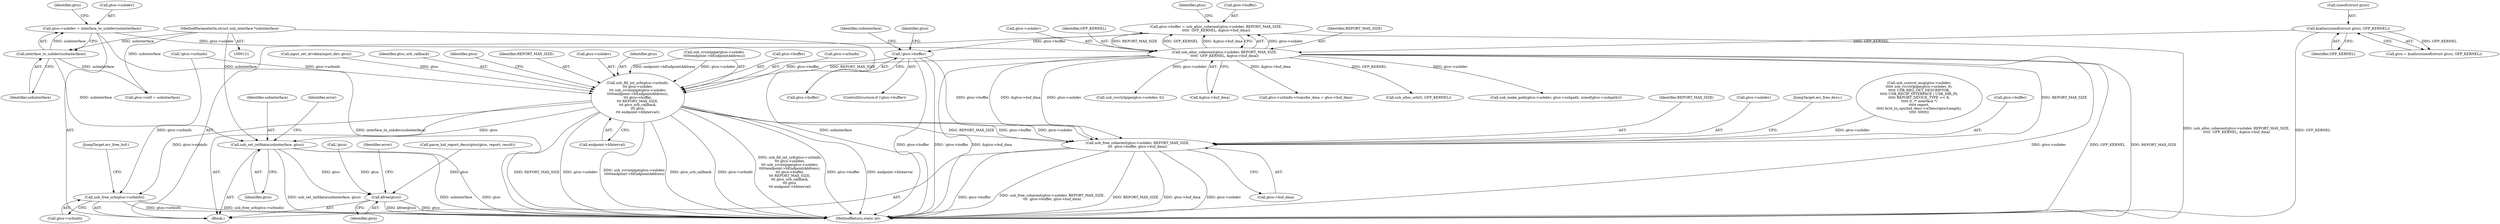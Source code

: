 digraph "0_linux_162f98dea487206d9ab79fc12ed64700667a894d@pointer" {
"1000179" [label="(Call,gtco->buffer = usb_alloc_coherent(gtco->usbdev, REPORT_MAX_SIZE,\n\t\t\t\t\t  GFP_KERNEL, &gtco->buf_dma))"];
"1000183" [label="(Call,usb_alloc_coherent(gtco->usbdev, REPORT_MAX_SIZE,\n\t\t\t\t\t  GFP_KERNEL, &gtco->buf_dma))"];
"1000168" [label="(Call,gtco->usbdev = interface_to_usbdev(usbinterface))"];
"1000172" [label="(Call,interface_to_usbdev(usbinterface))"];
"1000122" [label="(MethodParameterIn,struct usb_interface *usbinterface)"];
"1000138" [label="(Call,kzalloc(sizeof(struct gtco), GFP_KERNEL))"];
"1000194" [label="(Call,!gtco->buffer)"];
"1000556" [label="(Call,usb_fill_int_urb(gtco->urbinfo,\n\t\t\t gtco->usbdev,\n\t\t\t usb_rcvintpipe(gtco->usbdev,\n\t\t\t\t\tendpoint->bEndpointAddress),\n\t\t\t gtco->buffer,\n\t\t\t REPORT_MAX_SIZE,\n\t\t\t gtco_urb_callback,\n\t\t\t gtco,\n\t\t\t endpoint->bInterval))"];
"1000595" [label="(Call,usb_set_intfdata(usbinterface, gtco))"];
"1000627" [label="(Call,kfree(gtco))"];
"1000608" [label="(Call,usb_free_urb(gtco->urbinfo))"];
"1000613" [label="(Call,usb_free_coherent(gtco->usbdev, REPORT_MAX_SIZE,\n\t\t\t  gtco->buffer, gtco->buf_dma))"];
"1000187" [label="(Identifier,REPORT_MAX_SIZE)"];
"1000576" [label="(Call,endpoint->bInterval)"];
"1000573" [label="(Identifier,REPORT_MAX_SIZE)"];
"1000560" [label="(Call,gtco->usbdev)"];
"1000596" [label="(Identifier,usbinterface)"];
"1000609" [label="(Call,gtco->urbinfo)"];
"1000621" [label="(Call,gtco->buf_dma)"];
"1000414" [label="(Call,usb_rcvctrlpipe(gtco->usbdev, 0))"];
"1000575" [label="(Identifier,gtco)"];
"1000172" [label="(Call,interface_to_usbdev(usbinterface))"];
"1000563" [label="(Call,usb_rcvintpipe(gtco->usbdev,\n\t\t\t\t\tendpoint->bEndpointAddress))"];
"1000193" [label="(ControlStructure,if (!gtco->buffer))"];
"1000617" [label="(Identifier,REPORT_MAX_SIZE)"];
"1000183" [label="(Call,usb_alloc_coherent(gtco->usbdev, REPORT_MAX_SIZE,\n\t\t\t\t\t  GFP_KERNEL, &gtco->buf_dma))"];
"1000612" [label="(JumpTarget,err_free_buf:)"];
"1000212" [label="(Identifier,gtco)"];
"1000189" [label="(Call,&gtco->buf_dma)"];
"1000608" [label="(Call,usb_free_urb(gtco->urbinfo))"];
"1000579" [label="(Call,gtco->urbinfo->transfer_dma = gtco->buf_dma)"];
"1000614" [label="(Call,gtco->usbdev)"];
"1000570" [label="(Call,gtco->buffer)"];
"1000624" [label="(JumpTarget,err_free_devs:)"];
"1000122" [label="(MethodParameterIn,struct usb_interface *usbinterface)"];
"1000168" [label="(Call,gtco->usbdev = interface_to_usbdev(usbinterface))"];
"1000597" [label="(Identifier,gtco)"];
"1000176" [label="(Identifier,gtco)"];
"1000218" [label="(Call,!gtco->urbinfo)"];
"1000124" [label="(Block,)"];
"1000136" [label="(Call,gtco = kzalloc(sizeof(struct gtco), GFP_KERNEL))"];
"1000599" [label="(Identifier,error)"];
"1000147" [label="(Call,!gtco)"];
"1000595" [label="(Call,usb_set_intfdata(usbinterface, gtco))"];
"1000180" [label="(Call,gtco->buffer)"];
"1000627" [label="(Call,kfree(gtco))"];
"1000194" [label="(Call,!gtco->buffer)"];
"1000184" [label="(Call,gtco->usbdev)"];
"1000410" [label="(Call,usb_control_msg(gtco->usbdev,\n\t\t\t\t\t usb_rcvctrlpipe(gtco->usbdev, 0),\n\t\t\t\t\t USB_REQ_GET_DESCRIPTOR,\n\t\t\t\t\t USB_RECIP_INTERFACE | USB_DIR_IN,\n\t\t\t\t\t REPORT_DEVICE_TYPE << 8,\n\t\t\t\t\t 0, /* interface */\n\t\t\t\t\t report,\n\t\t\t\t\t le16_to_cpu(hid_desc->wDescriptorLength),\n\t\t\t\t\t 5000))"];
"1000557" [label="(Call,gtco->urbinfo)"];
"1000138" [label="(Call,kzalloc(sizeof(struct gtco), GFP_KERNEL))"];
"1000631" [label="(MethodReturn,static int)"];
"1000214" [label="(Call,usb_alloc_urb(0, GFP_KERNEL))"];
"1000195" [label="(Call,gtco->buffer)"];
"1000196" [label="(Identifier,gtco)"];
"1000477" [label="(Call,usb_make_path(gtco->usbdev, gtco->usbpath, sizeof(gtco->usbpath)))"];
"1000174" [label="(Call,gtco->intf = usbinterface)"];
"1000618" [label="(Call,gtco->buffer)"];
"1000519" [label="(Call,input_set_drvdata(input_dev, gtco))"];
"1000188" [label="(Identifier,GFP_KERNEL)"];
"1000613" [label="(Call,usb_free_coherent(gtco->usbdev, REPORT_MAX_SIZE,\n\t\t\t  gtco->buffer, gtco->buf_dma))"];
"1000169" [label="(Call,gtco->usbdev)"];
"1000574" [label="(Identifier,gtco_urb_callback)"];
"1000173" [label="(Identifier,usbinterface)"];
"1000628" [label="(Identifier,gtco)"];
"1000179" [label="(Call,gtco->buffer = usb_alloc_coherent(gtco->usbdev, REPORT_MAX_SIZE,\n\t\t\t\t\t  GFP_KERNEL, &gtco->buf_dma))"];
"1000630" [label="(Identifier,error)"];
"1000141" [label="(Identifier,GFP_KERNEL)"];
"1000202" [label="(Identifier,usbinterface)"];
"1000139" [label="(Call,sizeof(struct gtco))"];
"1000556" [label="(Call,usb_fill_int_urb(gtco->urbinfo,\n\t\t\t gtco->usbdev,\n\t\t\t usb_rcvintpipe(gtco->usbdev,\n\t\t\t\t\tendpoint->bEndpointAddress),\n\t\t\t gtco->buffer,\n\t\t\t REPORT_MAX_SIZE,\n\t\t\t gtco_urb_callback,\n\t\t\t gtco,\n\t\t\t endpoint->bInterval))"];
"1000448" [label="(Call,parse_hid_report_descriptor(gtco, report, result))"];
"1000582" [label="(Identifier,gtco)"];
"1000179" -> "1000124"  [label="AST: "];
"1000179" -> "1000183"  [label="CFG: "];
"1000180" -> "1000179"  [label="AST: "];
"1000183" -> "1000179"  [label="AST: "];
"1000196" -> "1000179"  [label="CFG: "];
"1000179" -> "1000631"  [label="DDG: usb_alloc_coherent(gtco->usbdev, REPORT_MAX_SIZE,\n\t\t\t\t\t  GFP_KERNEL, &gtco->buf_dma)"];
"1000183" -> "1000179"  [label="DDG: gtco->usbdev"];
"1000183" -> "1000179"  [label="DDG: REPORT_MAX_SIZE"];
"1000183" -> "1000179"  [label="DDG: GFP_KERNEL"];
"1000183" -> "1000179"  [label="DDG: &gtco->buf_dma"];
"1000179" -> "1000194"  [label="DDG: gtco->buffer"];
"1000183" -> "1000189"  [label="CFG: "];
"1000184" -> "1000183"  [label="AST: "];
"1000187" -> "1000183"  [label="AST: "];
"1000188" -> "1000183"  [label="AST: "];
"1000189" -> "1000183"  [label="AST: "];
"1000183" -> "1000631"  [label="DDG: GFP_KERNEL"];
"1000183" -> "1000631"  [label="DDG: REPORT_MAX_SIZE"];
"1000183" -> "1000631"  [label="DDG: &gtco->buf_dma"];
"1000183" -> "1000631"  [label="DDG: gtco->usbdev"];
"1000168" -> "1000183"  [label="DDG: gtco->usbdev"];
"1000138" -> "1000183"  [label="DDG: GFP_KERNEL"];
"1000183" -> "1000214"  [label="DDG: GFP_KERNEL"];
"1000183" -> "1000414"  [label="DDG: gtco->usbdev"];
"1000183" -> "1000477"  [label="DDG: gtco->usbdev"];
"1000183" -> "1000556"  [label="DDG: REPORT_MAX_SIZE"];
"1000183" -> "1000579"  [label="DDG: &gtco->buf_dma"];
"1000183" -> "1000613"  [label="DDG: gtco->usbdev"];
"1000183" -> "1000613"  [label="DDG: REPORT_MAX_SIZE"];
"1000183" -> "1000613"  [label="DDG: &gtco->buf_dma"];
"1000168" -> "1000124"  [label="AST: "];
"1000168" -> "1000172"  [label="CFG: "];
"1000169" -> "1000168"  [label="AST: "];
"1000172" -> "1000168"  [label="AST: "];
"1000176" -> "1000168"  [label="CFG: "];
"1000168" -> "1000631"  [label="DDG: interface_to_usbdev(usbinterface)"];
"1000172" -> "1000168"  [label="DDG: usbinterface"];
"1000172" -> "1000173"  [label="CFG: "];
"1000173" -> "1000172"  [label="AST: "];
"1000122" -> "1000172"  [label="DDG: usbinterface"];
"1000172" -> "1000174"  [label="DDG: usbinterface"];
"1000172" -> "1000595"  [label="DDG: usbinterface"];
"1000122" -> "1000121"  [label="AST: "];
"1000122" -> "1000631"  [label="DDG: usbinterface"];
"1000122" -> "1000174"  [label="DDG: usbinterface"];
"1000122" -> "1000595"  [label="DDG: usbinterface"];
"1000138" -> "1000136"  [label="AST: "];
"1000138" -> "1000141"  [label="CFG: "];
"1000139" -> "1000138"  [label="AST: "];
"1000141" -> "1000138"  [label="AST: "];
"1000136" -> "1000138"  [label="CFG: "];
"1000138" -> "1000631"  [label="DDG: GFP_KERNEL"];
"1000138" -> "1000136"  [label="DDG: GFP_KERNEL"];
"1000194" -> "1000193"  [label="AST: "];
"1000194" -> "1000195"  [label="CFG: "];
"1000195" -> "1000194"  [label="AST: "];
"1000202" -> "1000194"  [label="CFG: "];
"1000212" -> "1000194"  [label="CFG: "];
"1000194" -> "1000631"  [label="DDG: !gtco->buffer"];
"1000194" -> "1000631"  [label="DDG: gtco->buffer"];
"1000194" -> "1000556"  [label="DDG: gtco->buffer"];
"1000194" -> "1000613"  [label="DDG: gtco->buffer"];
"1000556" -> "1000124"  [label="AST: "];
"1000556" -> "1000576"  [label="CFG: "];
"1000557" -> "1000556"  [label="AST: "];
"1000560" -> "1000556"  [label="AST: "];
"1000563" -> "1000556"  [label="AST: "];
"1000570" -> "1000556"  [label="AST: "];
"1000573" -> "1000556"  [label="AST: "];
"1000574" -> "1000556"  [label="AST: "];
"1000575" -> "1000556"  [label="AST: "];
"1000576" -> "1000556"  [label="AST: "];
"1000582" -> "1000556"  [label="CFG: "];
"1000556" -> "1000631"  [label="DDG: gtco->usbdev"];
"1000556" -> "1000631"  [label="DDG: usb_rcvintpipe(gtco->usbdev,\n\t\t\t\t\tendpoint->bEndpointAddress)"];
"1000556" -> "1000631"  [label="DDG: gtco->urbinfo"];
"1000556" -> "1000631"  [label="DDG: usb_fill_int_urb(gtco->urbinfo,\n\t\t\t gtco->usbdev,\n\t\t\t usb_rcvintpipe(gtco->usbdev,\n\t\t\t\t\tendpoint->bEndpointAddress),\n\t\t\t gtco->buffer,\n\t\t\t REPORT_MAX_SIZE,\n\t\t\t gtco_urb_callback,\n\t\t\t gtco,\n\t\t\t endpoint->bInterval)"];
"1000556" -> "1000631"  [label="DDG: gtco_urb_callback"];
"1000556" -> "1000631"  [label="DDG: gtco->buffer"];
"1000556" -> "1000631"  [label="DDG: endpoint->bInterval"];
"1000556" -> "1000631"  [label="DDG: REPORT_MAX_SIZE"];
"1000218" -> "1000556"  [label="DDG: gtco->urbinfo"];
"1000563" -> "1000556"  [label="DDG: gtco->usbdev"];
"1000563" -> "1000556"  [label="DDG: endpoint->bEndpointAddress"];
"1000519" -> "1000556"  [label="DDG: gtco"];
"1000556" -> "1000595"  [label="DDG: gtco"];
"1000556" -> "1000608"  [label="DDG: gtco->urbinfo"];
"1000556" -> "1000613"  [label="DDG: gtco->usbdev"];
"1000556" -> "1000613"  [label="DDG: REPORT_MAX_SIZE"];
"1000556" -> "1000613"  [label="DDG: gtco->buffer"];
"1000595" -> "1000124"  [label="AST: "];
"1000595" -> "1000597"  [label="CFG: "];
"1000596" -> "1000595"  [label="AST: "];
"1000597" -> "1000595"  [label="AST: "];
"1000599" -> "1000595"  [label="CFG: "];
"1000595" -> "1000631"  [label="DDG: usb_set_intfdata(usbinterface, gtco)"];
"1000595" -> "1000631"  [label="DDG: gtco"];
"1000595" -> "1000631"  [label="DDG: usbinterface"];
"1000595" -> "1000627"  [label="DDG: gtco"];
"1000627" -> "1000124"  [label="AST: "];
"1000627" -> "1000628"  [label="CFG: "];
"1000628" -> "1000627"  [label="AST: "];
"1000630" -> "1000627"  [label="CFG: "];
"1000627" -> "1000631"  [label="DDG: kfree(gtco)"];
"1000627" -> "1000631"  [label="DDG: gtco"];
"1000448" -> "1000627"  [label="DDG: gtco"];
"1000147" -> "1000627"  [label="DDG: gtco"];
"1000608" -> "1000124"  [label="AST: "];
"1000608" -> "1000609"  [label="CFG: "];
"1000609" -> "1000608"  [label="AST: "];
"1000612" -> "1000608"  [label="CFG: "];
"1000608" -> "1000631"  [label="DDG: usb_free_urb(gtco->urbinfo)"];
"1000608" -> "1000631"  [label="DDG: gtco->urbinfo"];
"1000218" -> "1000608"  [label="DDG: gtco->urbinfo"];
"1000613" -> "1000124"  [label="AST: "];
"1000613" -> "1000621"  [label="CFG: "];
"1000614" -> "1000613"  [label="AST: "];
"1000617" -> "1000613"  [label="AST: "];
"1000618" -> "1000613"  [label="AST: "];
"1000621" -> "1000613"  [label="AST: "];
"1000624" -> "1000613"  [label="CFG: "];
"1000613" -> "1000631"  [label="DDG: gtco->usbdev"];
"1000613" -> "1000631"  [label="DDG: gtco->buffer"];
"1000613" -> "1000631"  [label="DDG: usb_free_coherent(gtco->usbdev, REPORT_MAX_SIZE,\n\t\t\t  gtco->buffer, gtco->buf_dma)"];
"1000613" -> "1000631"  [label="DDG: REPORT_MAX_SIZE"];
"1000613" -> "1000631"  [label="DDG: gtco->buf_dma"];
"1000410" -> "1000613"  [label="DDG: gtco->usbdev"];
}
